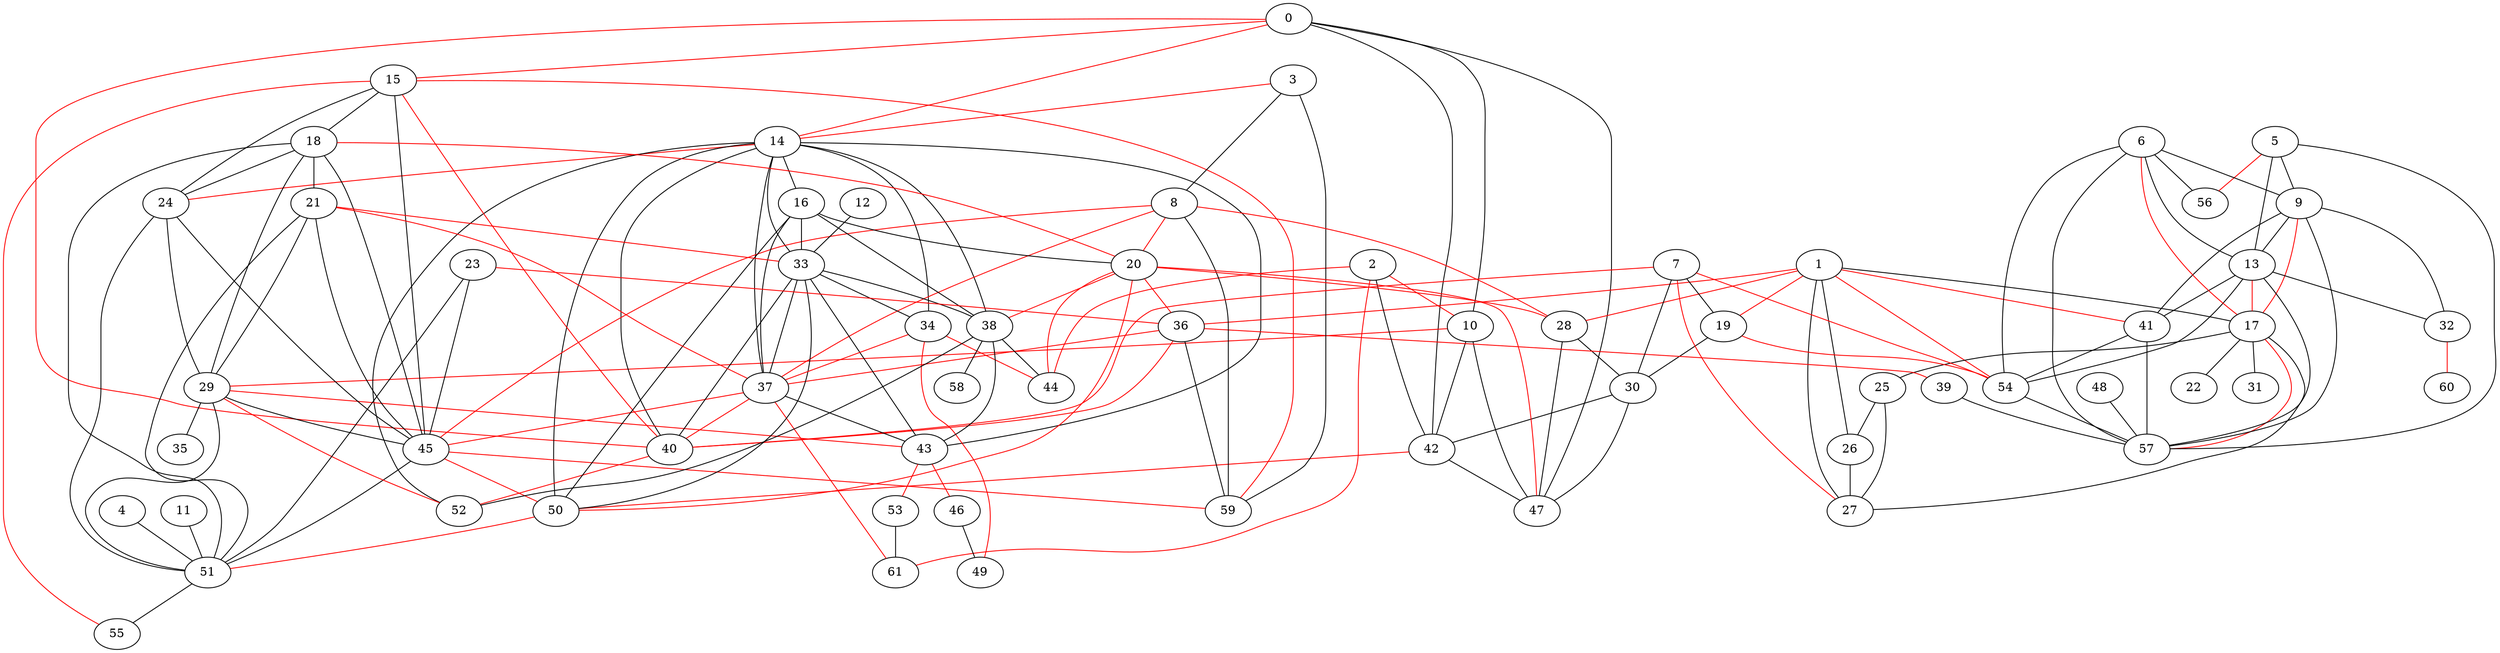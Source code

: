 graph {
	0 -- 10
	0 -- 14 [color=red]
	0 -- 15 [color=red]
	0 -- 40 [color=red]
	0 -- 42
	0 -- 47
	1 -- 17
	1 -- 19 [color=red]
	1 -- 26
	1 -- 27
	1 -- 28 [color=red]
	1 -- 36 [color=red]
	1 -- 41 [color=red]
	1 -- 54 [color=red]
	2 -- 10 [color=red]
	2 -- 42
	2 -- 44 [color=red]
	2 -- 61 [color=red]
	3 -- 8
	3 -- 14 [color=red]
	3 -- 59
	4 -- 51
	5 -- 9
	5 -- 13
	5 -- 56 [color=red]
	5 -- 57
	6 -- 9
	6 -- 13
	6 -- 17 [color=red]
	6 -- 54
	6 -- 56
	6 -- 57
	7 -- 19
	7 -- 27 [color=red]
	7 -- 30
	7 -- 40 [color=red]
	7 -- 54 [color=red]
	8 -- 20 [color=red]
	8 -- 28 [color=red]
	8 -- 37 [color=red]
	8 -- 45 [color=red]
	8 -- 59
	9 -- 13
	9 -- 17 [color=red]
	9 -- 32
	9 -- 41
	9 -- 57
	10 -- 29 [color=red]
	10 -- 42
	10 -- 47
	11 -- 51
	12 -- 33
	13 -- 17 [color=red]
	13 -- 32
	13 -- 41
	13 -- 54
	13 -- 57
	14 -- 16
	14 -- 24 [color=red]
	14 -- 33
	14 -- 34
	14 -- 37
	14 -- 38
	14 -- 40
	14 -- 43
	14 -- 50
	14 -- 52
	15 -- 18
	15 -- 24
	15 -- 40 [color=red]
	15 -- 45
	15 -- 55 [color=red]
	15 -- 59 [color=red]
	16 -- 20
	16 -- 33
	16 -- 37
	16 -- 38
	16 -- 50
	17 -- 22
	17 -- 25
	17 -- 27
	17 -- 31
	17 -- 57 [color=red]
	18 -- 20 [color=red]
	18 -- 21
	18 -- 24
	18 -- 29
	18 -- 45
	18 -- 51
	19 -- 30
	19 -- 54 [color=red]
	20 -- 28 [color=red]
	20 -- 36 [color=red]
	20 -- 38 [color=red]
	20 -- 44 [color=red]
	20 -- 47 [color=red]
	20 -- 50 [color=red]
	21 -- 29
	21 -- 33 [color=red]
	21 -- 37 [color=red]
	21 -- 45
	21 -- 51
	23 -- 36 [color=red]
	23 -- 45
	23 -- 51
	24 -- 29
	24 -- 45
	24 -- 51
	25 -- 26
	25 -- 27
	26 -- 27
	28 -- 30
	28 -- 47
	29 -- 35
	29 -- 43 [color=red]
	29 -- 45
	29 -- 51
	29 -- 52 [color=red]
	30 -- 42
	30 -- 47
	32 -- 60 [color=red]
	33 -- 34
	33 -- 37
	33 -- 38
	33 -- 40
	33 -- 43
	33 -- 50
	34 -- 37 [color=red]
	34 -- 44 [color=red]
	34 -- 49 [color=red]
	36 -- 37 [color=red]
	36 -- 39 [color=red]
	36 -- 40 [color=red]
	36 -- 59
	37 -- 40 [color=red]
	37 -- 43
	37 -- 45 [color=red]
	37 -- 61 [color=red]
	38 -- 43
	38 -- 44
	38 -- 52
	38 -- 58
	39 -- 57
	40 -- 52 [color=red]
	41 -- 54
	41 -- 57
	42 -- 47
	42 -- 50 [color=red]
	43 -- 46 [color=red]
	43 -- 53 [color=red]
	45 -- 50 [color=red]
	45 -- 51
	45 -- 59 [color=red]
	46 -- 49
	48 -- 57
	50 -- 51 [color=red]
	51 -- 55
	53 -- 61
	54 -- 57
}
